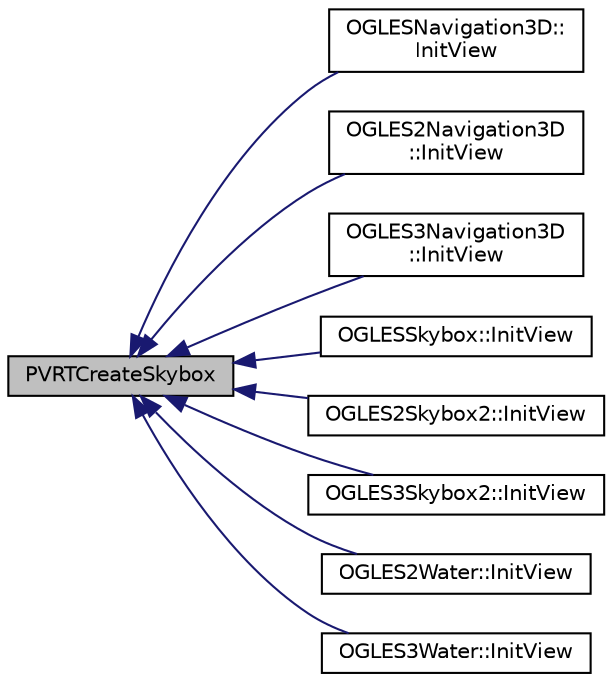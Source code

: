 digraph "PVRTCreateSkybox"
{
  edge [fontname="Helvetica",fontsize="10",labelfontname="Helvetica",labelfontsize="10"];
  node [fontname="Helvetica",fontsize="10",shape=record];
  rankdir="LR";
  Node1 [label="PVRTCreateSkybox",height=0.2,width=0.4,color="black", fillcolor="grey75", style="filled", fontcolor="black"];
  Node1 -> Node2 [dir="back",color="midnightblue",fontsize="10",style="solid"];
  Node2 [label="OGLESNavigation3D::\lInitView",height=0.2,width=0.4,color="black", fillcolor="white", style="filled",URL="$class_o_g_l_e_s_navigation3_d.html#a95be335cfd305628fda34925feeab500"];
  Node1 -> Node3 [dir="back",color="midnightblue",fontsize="10",style="solid"];
  Node3 [label="OGLES2Navigation3D\l::InitView",height=0.2,width=0.4,color="black", fillcolor="white", style="filled",URL="$class_o_g_l_e_s2_navigation3_d.html#a609cead917ddb0f0fd12878fbc129fa7"];
  Node1 -> Node4 [dir="back",color="midnightblue",fontsize="10",style="solid"];
  Node4 [label="OGLES3Navigation3D\l::InitView",height=0.2,width=0.4,color="black", fillcolor="white", style="filled",URL="$class_o_g_l_e_s3_navigation3_d.html#a38e9fcdfd1028526dabf574aa15206a0"];
  Node1 -> Node5 [dir="back",color="midnightblue",fontsize="10",style="solid"];
  Node5 [label="OGLESSkybox::InitView",height=0.2,width=0.4,color="black", fillcolor="white", style="filled",URL="$class_o_g_l_e_s_skybox.html#aec4465067bcb94fcc3d7e0b4112446c6",tooltip="Initialise the view. "];
  Node1 -> Node6 [dir="back",color="midnightblue",fontsize="10",style="solid"];
  Node6 [label="OGLES2Skybox2::InitView",height=0.2,width=0.4,color="black", fillcolor="white", style="filled",URL="$class_o_g_l_e_s2_skybox2.html#ada3a5fbf77319ed17e7b2f50068d3a8f"];
  Node1 -> Node7 [dir="back",color="midnightblue",fontsize="10",style="solid"];
  Node7 [label="OGLES3Skybox2::InitView",height=0.2,width=0.4,color="black", fillcolor="white", style="filled",URL="$class_o_g_l_e_s3_skybox2.html#a8ffd3e8419f04229f3a96afa67b51183"];
  Node1 -> Node8 [dir="back",color="midnightblue",fontsize="10",style="solid"];
  Node8 [label="OGLES2Water::InitView",height=0.2,width=0.4,color="black", fillcolor="white", style="filled",URL="$class_o_g_l_e_s2_water.html#a2da566592e1831ed3d9b4b2d0b400105"];
  Node1 -> Node9 [dir="back",color="midnightblue",fontsize="10",style="solid"];
  Node9 [label="OGLES3Water::InitView",height=0.2,width=0.4,color="black", fillcolor="white", style="filled",URL="$class_o_g_l_e_s3_water.html#a25e025258e7aa9898269ba644ded3dd5"];
}
